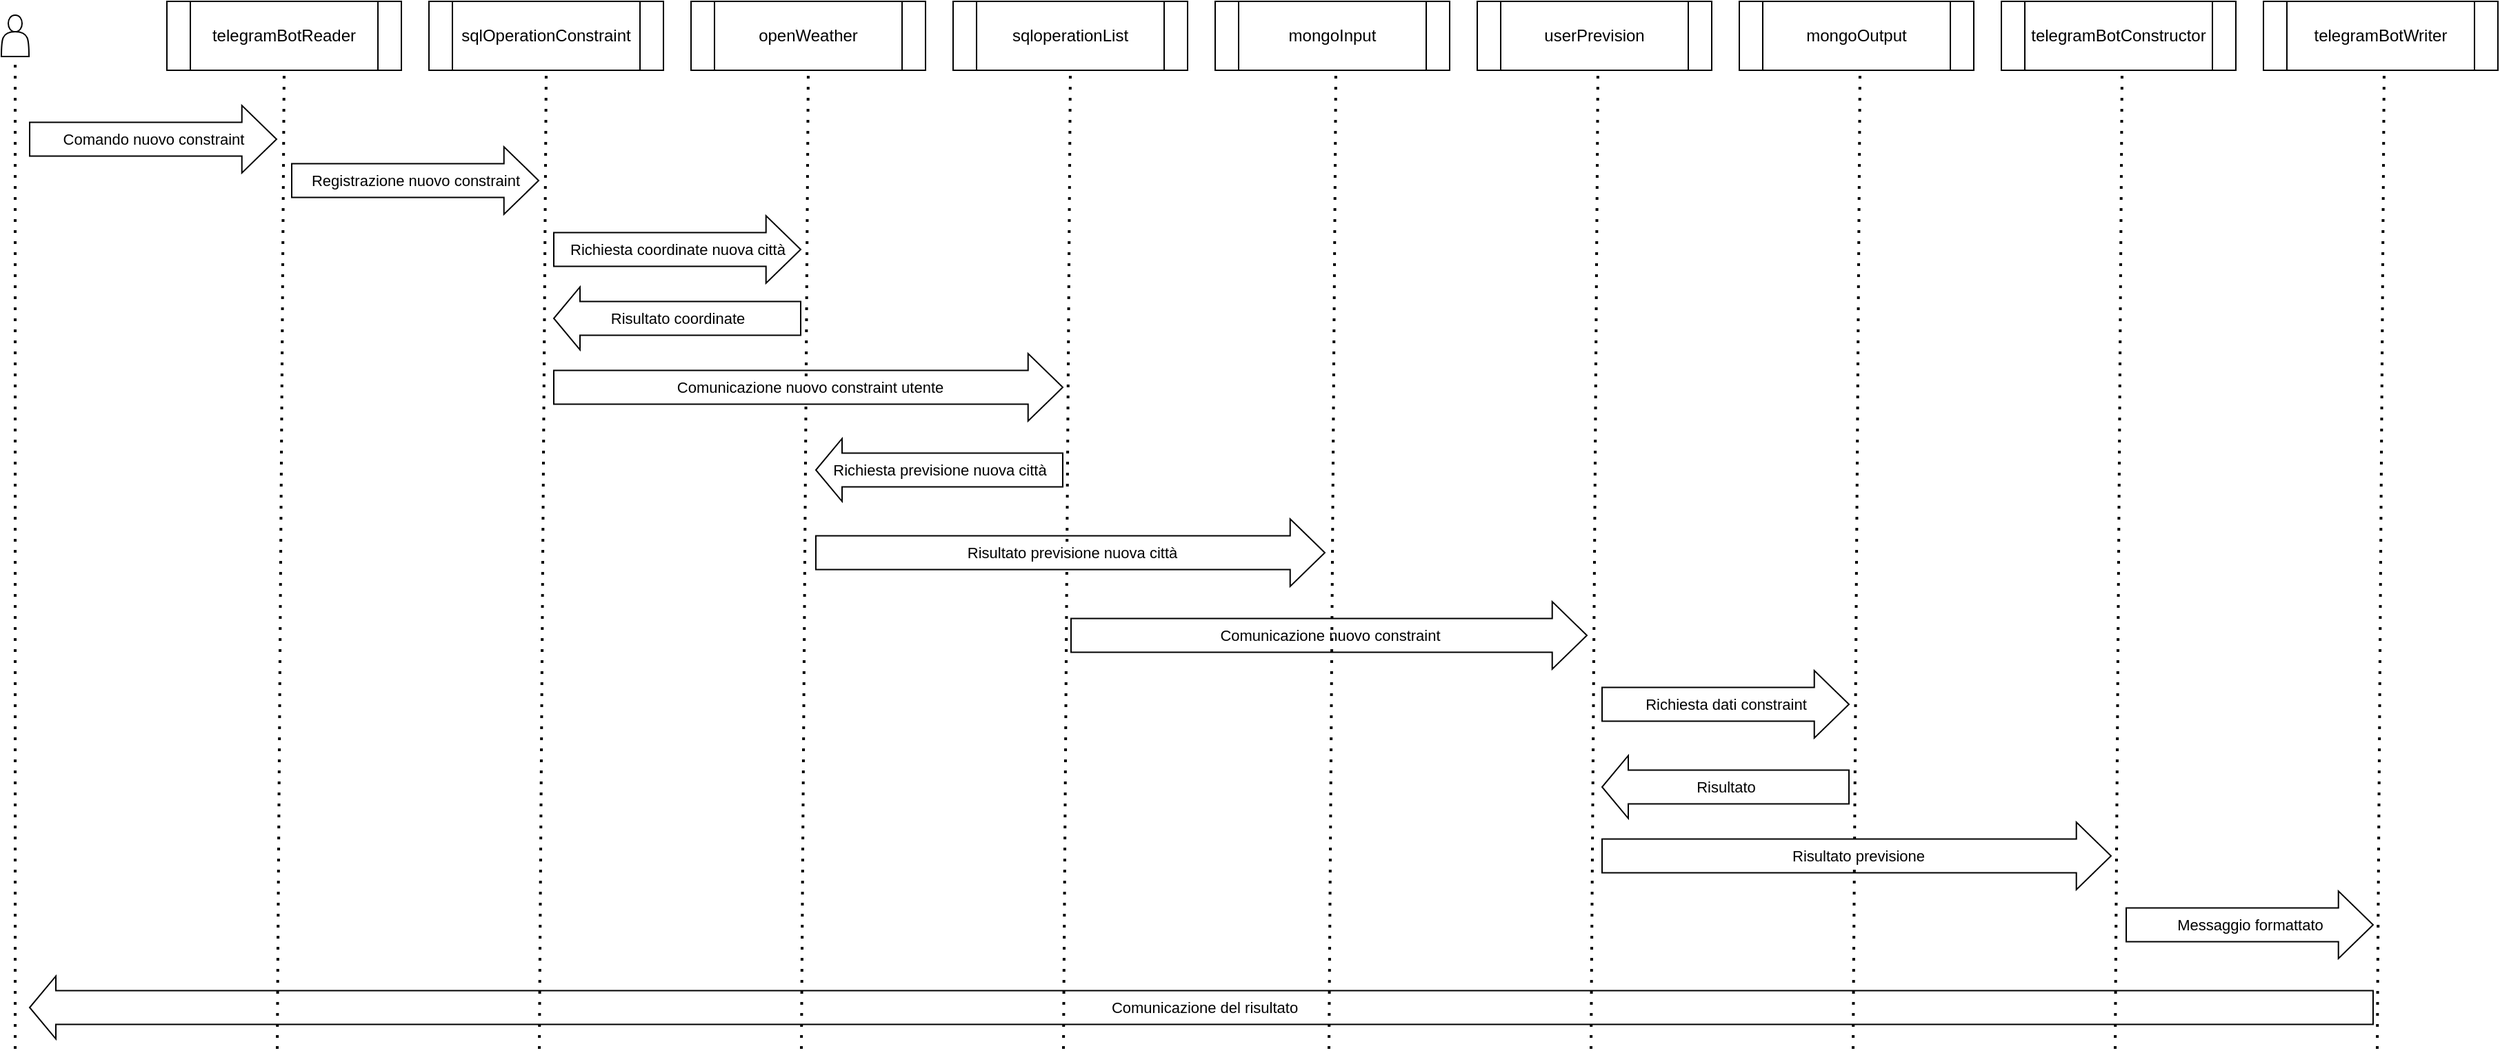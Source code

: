 <mxfile version="22.1.2" type="device">
  <diagram name="Pagina-1" id="RSHBfIMpOffrro7l3Vwa">
    <mxGraphModel dx="1668" dy="974" grid="1" gridSize="10" guides="1" tooltips="1" connect="1" arrows="1" fold="1" page="1" pageScale="1" pageWidth="1654" pageHeight="1169" math="0" shadow="0">
      <root>
        <mxCell id="0" />
        <mxCell id="1" parent="0" />
        <mxCell id="ah_cLngfnBNbMHacUlx5-1" value="telegramBotReader" style="shape=process;whiteSpace=wrap;html=1;backgroundOutline=1;" parent="1" vertex="1">
          <mxGeometry x="160" y="50" width="170" height="50" as="geometry" />
        </mxCell>
        <mxCell id="ah_cLngfnBNbMHacUlx5-2" value="sqlOperationConstraint" style="shape=process;whiteSpace=wrap;html=1;backgroundOutline=1;" parent="1" vertex="1">
          <mxGeometry x="350" y="50" width="170" height="50" as="geometry" />
        </mxCell>
        <mxCell id="ah_cLngfnBNbMHacUlx5-3" value="openWeather" style="shape=process;whiteSpace=wrap;html=1;backgroundOutline=1;" parent="1" vertex="1">
          <mxGeometry x="540" y="50" width="170" height="50" as="geometry" />
        </mxCell>
        <mxCell id="ah_cLngfnBNbMHacUlx5-4" value="sqloperationList" style="shape=process;whiteSpace=wrap;html=1;backgroundOutline=1;" parent="1" vertex="1">
          <mxGeometry x="730" y="50" width="170" height="50" as="geometry" />
        </mxCell>
        <mxCell id="ah_cLngfnBNbMHacUlx5-5" value="mongoOutput" style="shape=process;whiteSpace=wrap;html=1;backgroundOutline=1;" parent="1" vertex="1">
          <mxGeometry x="1300" y="50" width="170" height="50" as="geometry" />
        </mxCell>
        <mxCell id="ah_cLngfnBNbMHacUlx5-6" value="" style="endArrow=none;dashed=1;html=1;dashPattern=1 3;strokeWidth=2;rounded=0;entryX=0.5;entryY=1;entryDx=0;entryDy=0;" parent="1" target="ah_cLngfnBNbMHacUlx5-1" edge="1">
          <mxGeometry width="50" height="50" relative="1" as="geometry">
            <mxPoint x="240" y="810" as="sourcePoint" />
            <mxPoint x="280" y="170" as="targetPoint" />
          </mxGeometry>
        </mxCell>
        <mxCell id="ah_cLngfnBNbMHacUlx5-7" value="" style="endArrow=none;dashed=1;html=1;dashPattern=1 3;strokeWidth=2;rounded=0;entryX=0.5;entryY=1;entryDx=0;entryDy=0;" parent="1" target="ah_cLngfnBNbMHacUlx5-2" edge="1">
          <mxGeometry width="50" height="50" relative="1" as="geometry">
            <mxPoint x="430" y="810" as="sourcePoint" />
            <mxPoint x="445" y="100" as="targetPoint" />
          </mxGeometry>
        </mxCell>
        <mxCell id="ah_cLngfnBNbMHacUlx5-8" value="" style="endArrow=none;dashed=1;html=1;dashPattern=1 3;strokeWidth=2;rounded=0;entryX=0.5;entryY=1;entryDx=0;entryDy=0;" parent="1" target="ah_cLngfnBNbMHacUlx5-3" edge="1">
          <mxGeometry width="50" height="50" relative="1" as="geometry">
            <mxPoint x="620" y="810" as="sourcePoint" />
            <mxPoint x="637.5" y="100" as="targetPoint" />
          </mxGeometry>
        </mxCell>
        <mxCell id="ah_cLngfnBNbMHacUlx5-9" value="" style="endArrow=none;dashed=1;html=1;dashPattern=1 3;strokeWidth=2;rounded=0;entryX=0.5;entryY=1;entryDx=0;entryDy=0;" parent="1" target="ah_cLngfnBNbMHacUlx5-4" edge="1">
          <mxGeometry width="50" height="50" relative="1" as="geometry">
            <mxPoint x="810" y="810" as="sourcePoint" />
            <mxPoint x="827.5" y="100" as="targetPoint" />
          </mxGeometry>
        </mxCell>
        <mxCell id="ah_cLngfnBNbMHacUlx5-10" value="" style="endArrow=none;dashed=1;html=1;dashPattern=1 3;strokeWidth=2;rounded=0;entryX=0.5;entryY=1;entryDx=0;entryDy=0;" parent="1" edge="1">
          <mxGeometry width="50" height="50" relative="1" as="geometry">
            <mxPoint x="1382.5" y="810" as="sourcePoint" />
            <mxPoint x="1387.5" y="100" as="targetPoint" />
          </mxGeometry>
        </mxCell>
        <mxCell id="ah_cLngfnBNbMHacUlx5-11" value="telegramBotConstructor" style="shape=process;whiteSpace=wrap;html=1;backgroundOutline=1;" parent="1" vertex="1">
          <mxGeometry x="1490" y="50" width="170" height="50" as="geometry" />
        </mxCell>
        <mxCell id="ah_cLngfnBNbMHacUlx5-12" value="" style="endArrow=none;dashed=1;html=1;dashPattern=1 3;strokeWidth=2;rounded=0;entryX=0.5;entryY=1;entryDx=0;entryDy=0;" parent="1" edge="1">
          <mxGeometry width="50" height="50" relative="1" as="geometry">
            <mxPoint x="1572.5" y="810" as="sourcePoint" />
            <mxPoint x="1577.5" y="100" as="targetPoint" />
          </mxGeometry>
        </mxCell>
        <mxCell id="ah_cLngfnBNbMHacUlx5-14" value="" style="shape=actor;whiteSpace=wrap;html=1;" parent="1" vertex="1">
          <mxGeometry x="40" y="60" width="20" height="30" as="geometry" />
        </mxCell>
        <mxCell id="ah_cLngfnBNbMHacUlx5-19" value="" style="endArrow=none;dashed=1;html=1;dashPattern=1 3;strokeWidth=2;rounded=0;entryX=0.5;entryY=1;entryDx=0;entryDy=0;" parent="1" edge="1">
          <mxGeometry width="50" height="50" relative="1" as="geometry">
            <mxPoint x="50" y="810" as="sourcePoint" />
            <mxPoint x="50" y="90" as="targetPoint" />
          </mxGeometry>
        </mxCell>
        <mxCell id="ah_cLngfnBNbMHacUlx5-20" value="" style="shape=flexArrow;endArrow=classic;html=1;rounded=0;endWidth=23.429;endSize=8.046;width=24.571;" parent="1" edge="1">
          <mxGeometry width="50" height="50" relative="1" as="geometry">
            <mxPoint x="250" y="180" as="sourcePoint" />
            <mxPoint x="430" y="180" as="targetPoint" />
          </mxGeometry>
        </mxCell>
        <mxCell id="ah_cLngfnBNbMHacUlx5-26" value="Text" style="edgeLabel;html=1;align=center;verticalAlign=middle;resizable=0;points=[];" parent="ah_cLngfnBNbMHacUlx5-20" vertex="1" connectable="0">
          <mxGeometry x="0.071" y="-1" relative="1" as="geometry">
            <mxPoint x="-7" as="offset" />
          </mxGeometry>
        </mxCell>
        <mxCell id="ah_cLngfnBNbMHacUlx5-27" value="Registrazione nuovo constraint" style="edgeLabel;html=1;align=center;verticalAlign=middle;resizable=0;points=[];" parent="ah_cLngfnBNbMHacUlx5-20" vertex="1" connectable="0">
          <mxGeometry x="0.002" relative="1" as="geometry">
            <mxPoint as="offset" />
          </mxGeometry>
        </mxCell>
        <mxCell id="ah_cLngfnBNbMHacUlx5-28" value="" style="shape=flexArrow;endArrow=classic;html=1;rounded=0;endWidth=23.429;endSize=8.046;width=24.571;" parent="1" edge="1">
          <mxGeometry width="50" height="50" relative="1" as="geometry">
            <mxPoint x="440" y="230" as="sourcePoint" />
            <mxPoint x="620" y="230" as="targetPoint" />
          </mxGeometry>
        </mxCell>
        <mxCell id="ah_cLngfnBNbMHacUlx5-29" value="Text" style="edgeLabel;html=1;align=center;verticalAlign=middle;resizable=0;points=[];" parent="ah_cLngfnBNbMHacUlx5-28" vertex="1" connectable="0">
          <mxGeometry x="0.071" y="-1" relative="1" as="geometry">
            <mxPoint x="-7" as="offset" />
          </mxGeometry>
        </mxCell>
        <mxCell id="ah_cLngfnBNbMHacUlx5-30" value="Richiesta coordinate nuova città" style="edgeLabel;html=1;align=center;verticalAlign=middle;resizable=0;points=[];" parent="ah_cLngfnBNbMHacUlx5-28" vertex="1" connectable="0">
          <mxGeometry x="0.002" relative="1" as="geometry">
            <mxPoint as="offset" />
          </mxGeometry>
        </mxCell>
        <mxCell id="ah_cLngfnBNbMHacUlx5-31" value="" style="shape=flexArrow;endArrow=classic;html=1;rounded=0;endWidth=23.429;endSize=8.046;width=24.571;" parent="1" edge="1">
          <mxGeometry width="50" height="50" relative="1" as="geometry">
            <mxPoint x="440" y="330" as="sourcePoint" />
            <mxPoint x="810" y="330" as="targetPoint" />
          </mxGeometry>
        </mxCell>
        <mxCell id="ah_cLngfnBNbMHacUlx5-32" value="Text" style="edgeLabel;html=1;align=center;verticalAlign=middle;resizable=0;points=[];" parent="ah_cLngfnBNbMHacUlx5-31" vertex="1" connectable="0">
          <mxGeometry x="0.071" y="-1" relative="1" as="geometry">
            <mxPoint x="-7" as="offset" />
          </mxGeometry>
        </mxCell>
        <mxCell id="ah_cLngfnBNbMHacUlx5-33" value="Comunicazione nuovo constraint utente" style="edgeLabel;html=1;align=center;verticalAlign=middle;resizable=0;points=[];" parent="ah_cLngfnBNbMHacUlx5-31" vertex="1" connectable="0">
          <mxGeometry x="0.002" relative="1" as="geometry">
            <mxPoint as="offset" />
          </mxGeometry>
        </mxCell>
        <mxCell id="ah_cLngfnBNbMHacUlx5-34" value="" style="shape=flexArrow;endArrow=none;html=1;rounded=0;endWidth=23.429;endSize=8.046;width=24.571;endFill=0;startArrow=block;" parent="1" edge="1">
          <mxGeometry width="50" height="50" relative="1" as="geometry">
            <mxPoint x="440" y="280" as="sourcePoint" />
            <mxPoint x="620" y="280" as="targetPoint" />
          </mxGeometry>
        </mxCell>
        <mxCell id="ah_cLngfnBNbMHacUlx5-35" value="Text" style="edgeLabel;html=1;align=center;verticalAlign=middle;resizable=0;points=[];" parent="ah_cLngfnBNbMHacUlx5-34" vertex="1" connectable="0">
          <mxGeometry x="0.071" y="-1" relative="1" as="geometry">
            <mxPoint x="-7" as="offset" />
          </mxGeometry>
        </mxCell>
        <mxCell id="ah_cLngfnBNbMHacUlx5-36" value="Risultato coordinate" style="edgeLabel;html=1;align=center;verticalAlign=middle;resizable=0;points=[];" parent="ah_cLngfnBNbMHacUlx5-34" vertex="1" connectable="0">
          <mxGeometry x="0.002" relative="1" as="geometry">
            <mxPoint as="offset" />
          </mxGeometry>
        </mxCell>
        <mxCell id="ah_cLngfnBNbMHacUlx5-37" value="userPrevision" style="shape=process;whiteSpace=wrap;html=1;backgroundOutline=1;" parent="1" vertex="1">
          <mxGeometry x="1110" y="50" width="170" height="50" as="geometry" />
        </mxCell>
        <mxCell id="ah_cLngfnBNbMHacUlx5-38" value="" style="endArrow=none;dashed=1;html=1;dashPattern=1 3;strokeWidth=2;rounded=0;entryX=0.5;entryY=1;entryDx=0;entryDy=0;" parent="1" edge="1">
          <mxGeometry width="50" height="50" relative="1" as="geometry">
            <mxPoint x="1192.5" y="810" as="sourcePoint" />
            <mxPoint x="1197.5" y="100" as="targetPoint" />
          </mxGeometry>
        </mxCell>
        <mxCell id="ah_cLngfnBNbMHacUlx5-39" value="" style="shape=flexArrow;endArrow=none;html=1;rounded=0;endWidth=23.429;endSize=8.046;width=24.571;startArrow=block;endFill=0;" parent="1" edge="1">
          <mxGeometry width="50" height="50" relative="1" as="geometry">
            <mxPoint x="630" y="390" as="sourcePoint" />
            <mxPoint x="810" y="390" as="targetPoint" />
          </mxGeometry>
        </mxCell>
        <mxCell id="ah_cLngfnBNbMHacUlx5-40" value="Text" style="edgeLabel;html=1;align=center;verticalAlign=middle;resizable=0;points=[];" parent="ah_cLngfnBNbMHacUlx5-39" vertex="1" connectable="0">
          <mxGeometry x="0.071" y="-1" relative="1" as="geometry">
            <mxPoint x="-7" as="offset" />
          </mxGeometry>
        </mxCell>
        <mxCell id="ah_cLngfnBNbMHacUlx5-41" value="Richiesta previsione nuova città" style="edgeLabel;html=1;align=center;verticalAlign=middle;resizable=0;points=[];" parent="ah_cLngfnBNbMHacUlx5-39" vertex="1" connectable="0">
          <mxGeometry x="0.002" relative="1" as="geometry">
            <mxPoint as="offset" />
          </mxGeometry>
        </mxCell>
        <mxCell id="ah_cLngfnBNbMHacUlx5-42" value="" style="shape=flexArrow;endArrow=classic;html=1;rounded=0;endWidth=23.429;endSize=8.046;width=24.571;" parent="1" edge="1">
          <mxGeometry width="50" height="50" relative="1" as="geometry">
            <mxPoint x="815" y="510" as="sourcePoint" />
            <mxPoint x="1190" y="510" as="targetPoint" />
          </mxGeometry>
        </mxCell>
        <mxCell id="ah_cLngfnBNbMHacUlx5-43" value="Text" style="edgeLabel;html=1;align=center;verticalAlign=middle;resizable=0;points=[];" parent="ah_cLngfnBNbMHacUlx5-42" vertex="1" connectable="0">
          <mxGeometry x="0.071" y="-1" relative="1" as="geometry">
            <mxPoint x="-7" as="offset" />
          </mxGeometry>
        </mxCell>
        <mxCell id="ah_cLngfnBNbMHacUlx5-44" value="Comunicazione nuovo constraint" style="edgeLabel;html=1;align=center;verticalAlign=middle;resizable=0;points=[];" parent="ah_cLngfnBNbMHacUlx5-42" vertex="1" connectable="0">
          <mxGeometry x="0.002" relative="1" as="geometry">
            <mxPoint as="offset" />
          </mxGeometry>
        </mxCell>
        <mxCell id="ah_cLngfnBNbMHacUlx5-45" value="" style="shape=flexArrow;endArrow=none;html=1;rounded=0;endWidth=23.429;endSize=8.046;width=24.571;startArrow=block;startFill=0;endFill=0;" parent="1" edge="1">
          <mxGeometry width="50" height="50" relative="1" as="geometry">
            <mxPoint x="60" y="780" as="sourcePoint" />
            <mxPoint x="1760" y="780" as="targetPoint" />
          </mxGeometry>
        </mxCell>
        <mxCell id="ah_cLngfnBNbMHacUlx5-46" value="Text" style="edgeLabel;html=1;align=center;verticalAlign=middle;resizable=0;points=[];" parent="ah_cLngfnBNbMHacUlx5-45" vertex="1" connectable="0">
          <mxGeometry x="0.071" y="-1" relative="1" as="geometry">
            <mxPoint x="-7" as="offset" />
          </mxGeometry>
        </mxCell>
        <mxCell id="ah_cLngfnBNbMHacUlx5-47" value="Comunicazione del risultato" style="edgeLabel;html=1;align=center;verticalAlign=middle;resizable=0;points=[];" parent="ah_cLngfnBNbMHacUlx5-45" vertex="1" connectable="0">
          <mxGeometry x="0.002" relative="1" as="geometry">
            <mxPoint as="offset" />
          </mxGeometry>
        </mxCell>
        <mxCell id="ah_cLngfnBNbMHacUlx5-48" value="" style="shape=flexArrow;endArrow=classic;html=1;rounded=0;endWidth=23.429;endSize=8.046;width=24.571;" parent="1" edge="1">
          <mxGeometry width="50" height="50" relative="1" as="geometry">
            <mxPoint x="630" y="450" as="sourcePoint" />
            <mxPoint x="1000" y="450" as="targetPoint" />
          </mxGeometry>
        </mxCell>
        <mxCell id="ah_cLngfnBNbMHacUlx5-49" value="Text" style="edgeLabel;html=1;align=center;verticalAlign=middle;resizable=0;points=[];" parent="ah_cLngfnBNbMHacUlx5-48" vertex="1" connectable="0">
          <mxGeometry x="0.071" y="-1" relative="1" as="geometry">
            <mxPoint x="-7" as="offset" />
          </mxGeometry>
        </mxCell>
        <mxCell id="ah_cLngfnBNbMHacUlx5-50" value="Risultato previsione nuova città" style="edgeLabel;html=1;align=center;verticalAlign=middle;resizable=0;points=[];" parent="ah_cLngfnBNbMHacUlx5-48" vertex="1" connectable="0">
          <mxGeometry x="0.002" relative="1" as="geometry">
            <mxPoint as="offset" />
          </mxGeometry>
        </mxCell>
        <mxCell id="ah_cLngfnBNbMHacUlx5-51" value="" style="shape=flexArrow;endArrow=classic;html=1;rounded=0;endWidth=23.429;endSize=8.046;width=24.571;" parent="1" edge="1">
          <mxGeometry width="50" height="50" relative="1" as="geometry">
            <mxPoint x="60" y="150" as="sourcePoint" />
            <mxPoint x="240" y="150" as="targetPoint" />
          </mxGeometry>
        </mxCell>
        <mxCell id="ah_cLngfnBNbMHacUlx5-52" value="Text" style="edgeLabel;html=1;align=center;verticalAlign=middle;resizable=0;points=[];" parent="ah_cLngfnBNbMHacUlx5-51" vertex="1" connectable="0">
          <mxGeometry x="0.071" y="-1" relative="1" as="geometry">
            <mxPoint x="-7" as="offset" />
          </mxGeometry>
        </mxCell>
        <mxCell id="ah_cLngfnBNbMHacUlx5-53" value="Comando nuovo constraint" style="edgeLabel;html=1;align=center;verticalAlign=middle;resizable=0;points=[];" parent="ah_cLngfnBNbMHacUlx5-51" vertex="1" connectable="0">
          <mxGeometry x="0.002" relative="1" as="geometry">
            <mxPoint as="offset" />
          </mxGeometry>
        </mxCell>
        <mxCell id="ah_cLngfnBNbMHacUlx5-54" value="" style="shape=flexArrow;endArrow=classic;html=1;rounded=0;endWidth=23.429;endSize=8.046;width=24.571;" parent="1" edge="1">
          <mxGeometry width="50" height="50" relative="1" as="geometry">
            <mxPoint x="1200" y="670" as="sourcePoint" />
            <mxPoint x="1570" y="670" as="targetPoint" />
          </mxGeometry>
        </mxCell>
        <mxCell id="ah_cLngfnBNbMHacUlx5-55" value="Text" style="edgeLabel;html=1;align=center;verticalAlign=middle;resizable=0;points=[];" parent="ah_cLngfnBNbMHacUlx5-54" vertex="1" connectable="0">
          <mxGeometry x="0.071" y="-1" relative="1" as="geometry">
            <mxPoint x="-7" as="offset" />
          </mxGeometry>
        </mxCell>
        <mxCell id="ah_cLngfnBNbMHacUlx5-56" value="Risultato previsione" style="edgeLabel;html=1;align=center;verticalAlign=middle;resizable=0;points=[];" parent="ah_cLngfnBNbMHacUlx5-54" vertex="1" connectable="0">
          <mxGeometry x="0.002" relative="1" as="geometry">
            <mxPoint as="offset" />
          </mxGeometry>
        </mxCell>
        <mxCell id="LPKmBDdZ_OsliKgjNvAM-1" value="telegramBotWriter" style="shape=process;whiteSpace=wrap;html=1;backgroundOutline=1;" vertex="1" parent="1">
          <mxGeometry x="1680" y="50" width="170" height="50" as="geometry" />
        </mxCell>
        <mxCell id="LPKmBDdZ_OsliKgjNvAM-2" value="" style="endArrow=none;dashed=1;html=1;dashPattern=1 3;strokeWidth=2;rounded=0;entryX=0.5;entryY=1;entryDx=0;entryDy=0;" edge="1" parent="1">
          <mxGeometry width="50" height="50" relative="1" as="geometry">
            <mxPoint x="1762.5" y="810" as="sourcePoint" />
            <mxPoint x="1767.5" y="100" as="targetPoint" />
          </mxGeometry>
        </mxCell>
        <mxCell id="LPKmBDdZ_OsliKgjNvAM-5" value="mongoInput" style="shape=process;whiteSpace=wrap;html=1;backgroundOutline=1;" vertex="1" parent="1">
          <mxGeometry x="920" y="50" width="170" height="50" as="geometry" />
        </mxCell>
        <mxCell id="LPKmBDdZ_OsliKgjNvAM-6" value="" style="endArrow=none;dashed=1;html=1;dashPattern=1 3;strokeWidth=2;rounded=0;entryX=0.5;entryY=1;entryDx=0;entryDy=0;" edge="1" parent="1">
          <mxGeometry width="50" height="50" relative="1" as="geometry">
            <mxPoint x="1002.5" y="810" as="sourcePoint" />
            <mxPoint x="1007.5" y="100" as="targetPoint" />
          </mxGeometry>
        </mxCell>
        <mxCell id="LPKmBDdZ_OsliKgjNvAM-7" value="" style="shape=flexArrow;endArrow=classic;html=1;rounded=0;endWidth=23.429;endSize=8.046;width=24.571;" edge="1" parent="1">
          <mxGeometry width="50" height="50" relative="1" as="geometry">
            <mxPoint x="1200" y="560" as="sourcePoint" />
            <mxPoint x="1380" y="560" as="targetPoint" />
          </mxGeometry>
        </mxCell>
        <mxCell id="LPKmBDdZ_OsliKgjNvAM-8" value="Text" style="edgeLabel;html=1;align=center;verticalAlign=middle;resizable=0;points=[];" vertex="1" connectable="0" parent="LPKmBDdZ_OsliKgjNvAM-7">
          <mxGeometry x="0.071" y="-1" relative="1" as="geometry">
            <mxPoint x="-7" as="offset" />
          </mxGeometry>
        </mxCell>
        <mxCell id="LPKmBDdZ_OsliKgjNvAM-9" value="Richiesta dati constraint" style="edgeLabel;html=1;align=center;verticalAlign=middle;resizable=0;points=[];" vertex="1" connectable="0" parent="LPKmBDdZ_OsliKgjNvAM-7">
          <mxGeometry x="0.002" relative="1" as="geometry">
            <mxPoint as="offset" />
          </mxGeometry>
        </mxCell>
        <mxCell id="LPKmBDdZ_OsliKgjNvAM-10" value="" style="shape=flexArrow;endArrow=none;html=1;rounded=0;endWidth=23.429;endSize=8.046;width=24.571;endFill=0;startArrow=block;" edge="1" parent="1">
          <mxGeometry width="50" height="50" relative="1" as="geometry">
            <mxPoint x="1200" y="620" as="sourcePoint" />
            <mxPoint x="1380" y="620" as="targetPoint" />
          </mxGeometry>
        </mxCell>
        <mxCell id="LPKmBDdZ_OsliKgjNvAM-11" value="Text" style="edgeLabel;html=1;align=center;verticalAlign=middle;resizable=0;points=[];" vertex="1" connectable="0" parent="LPKmBDdZ_OsliKgjNvAM-10">
          <mxGeometry x="0.071" y="-1" relative="1" as="geometry">
            <mxPoint x="-7" as="offset" />
          </mxGeometry>
        </mxCell>
        <mxCell id="LPKmBDdZ_OsliKgjNvAM-12" value="Risultato" style="edgeLabel;html=1;align=center;verticalAlign=middle;resizable=0;points=[];" vertex="1" connectable="0" parent="LPKmBDdZ_OsliKgjNvAM-10">
          <mxGeometry x="0.002" relative="1" as="geometry">
            <mxPoint as="offset" />
          </mxGeometry>
        </mxCell>
        <mxCell id="LPKmBDdZ_OsliKgjNvAM-13" value="" style="shape=flexArrow;endArrow=classic;html=1;rounded=0;endWidth=23.429;endSize=8.046;width=24.571;" edge="1" parent="1">
          <mxGeometry width="50" height="50" relative="1" as="geometry">
            <mxPoint x="1580" y="720" as="sourcePoint" />
            <mxPoint x="1760" y="720" as="targetPoint" />
          </mxGeometry>
        </mxCell>
        <mxCell id="LPKmBDdZ_OsliKgjNvAM-14" value="Text" style="edgeLabel;html=1;align=center;verticalAlign=middle;resizable=0;points=[];" vertex="1" connectable="0" parent="LPKmBDdZ_OsliKgjNvAM-13">
          <mxGeometry x="0.071" y="-1" relative="1" as="geometry">
            <mxPoint x="-7" as="offset" />
          </mxGeometry>
        </mxCell>
        <mxCell id="LPKmBDdZ_OsliKgjNvAM-15" value="Messaggio formattato" style="edgeLabel;html=1;align=center;verticalAlign=middle;resizable=0;points=[];" vertex="1" connectable="0" parent="LPKmBDdZ_OsliKgjNvAM-13">
          <mxGeometry x="0.002" relative="1" as="geometry">
            <mxPoint as="offset" />
          </mxGeometry>
        </mxCell>
      </root>
    </mxGraphModel>
  </diagram>
</mxfile>
